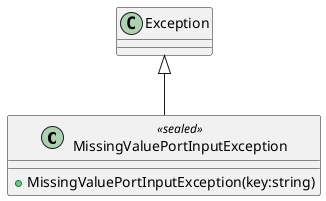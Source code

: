 @startuml
class MissingValuePortInputException <<sealed>> {
    + MissingValuePortInputException(key:string)
}
Exception <|-- MissingValuePortInputException
@enduml
